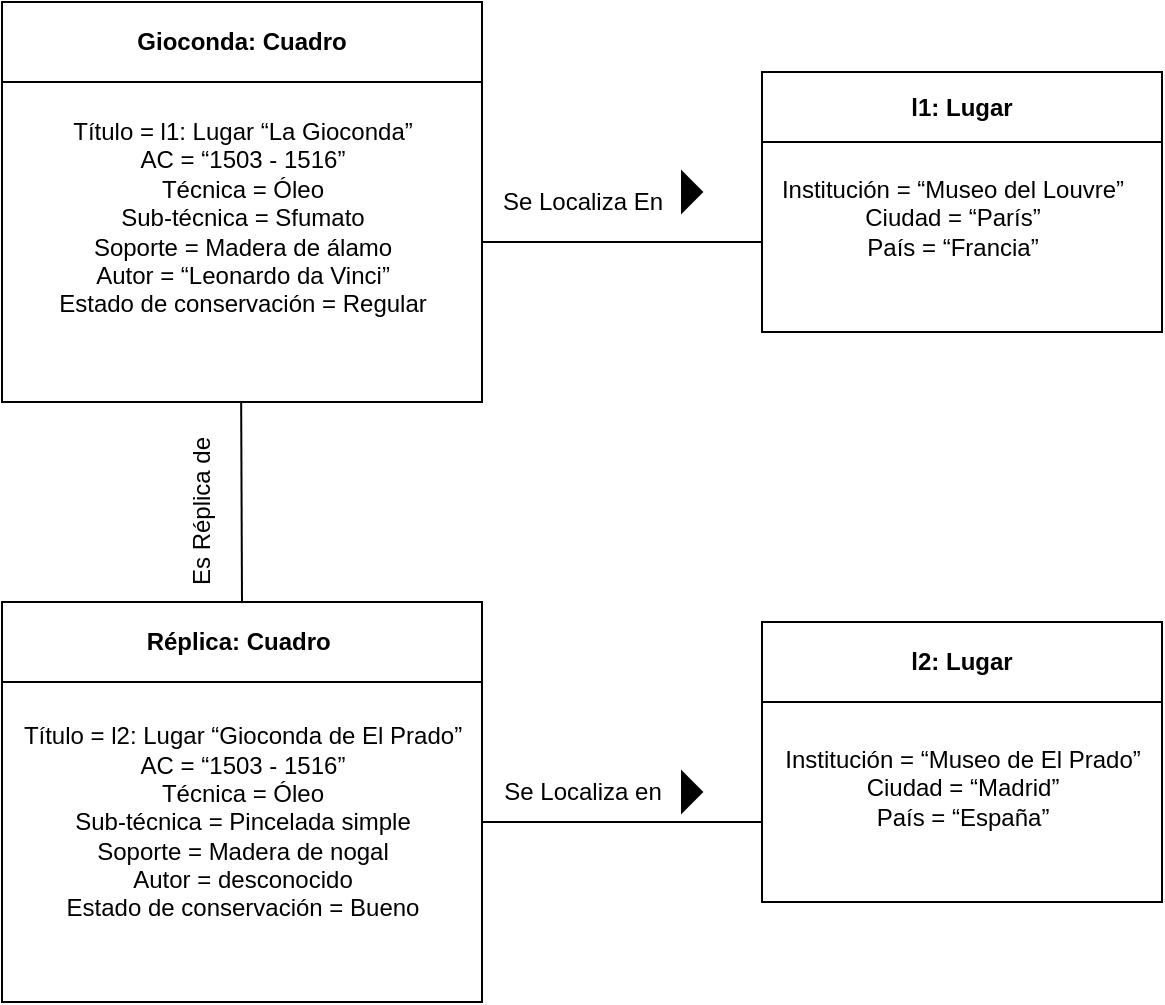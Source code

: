 <mxfile>
    <diagram id="mdnSiF5Ah-GT9xSs8lgr" name="Página-1">
        <mxGraphModel dx="476" dy="356" grid="1" gridSize="10" guides="1" tooltips="1" connect="1" arrows="1" fold="1" page="1" pageScale="1" pageWidth="827" pageHeight="1169" math="0" shadow="0">
            <root>
                <mxCell id="0"/>
                <mxCell id="1" parent="0"/>
                <mxCell id="2" value="Gioconda: Cuadro" style="swimlane;whiteSpace=wrap;html=1;startSize=40;" parent="1" vertex="1">
                    <mxGeometry x="220" y="120" width="240" height="200" as="geometry"/>
                </mxCell>
                <mxCell id="3" value="Título = l1: Lugar “La Gioconda”&lt;br/&gt;AC = “1503 - 1516”&lt;br/&gt;Técnica = Óleo&lt;br/&gt;Sub-técnica = Sfumato&lt;br/&gt;Soporte = Madera de álamo&lt;br/&gt;Autor = “Leonardo da Vinci”&lt;br/&gt;Estado de conservación = Regular&lt;br&gt;&lt;br&gt;" style="text;html=1;align=center;verticalAlign=middle;resizable=0;points=[];autosize=1;strokeColor=none;fillColor=none;" parent="2" vertex="1">
                    <mxGeometry x="15" y="50" width="210" height="130" as="geometry"/>
                </mxCell>
                <mxCell id="5" value="l1: Lugar" style="swimlane;whiteSpace=wrap;html=1;startSize=35;" parent="1" vertex="1">
                    <mxGeometry x="600" y="155" width="200" height="130" as="geometry"/>
                </mxCell>
                <mxCell id="6" value="Institución = “Museo del Louvre”&lt;br/&gt;Ciudad = “París”&lt;br/&gt;País = “Francia”&lt;br&gt;&amp;nbsp;" style="text;html=1;align=center;verticalAlign=middle;resizable=0;points=[];autosize=1;strokeColor=none;fillColor=none;" parent="5" vertex="1">
                    <mxGeometry y="45" width="190" height="70" as="geometry"/>
                </mxCell>
                <mxCell id="8" value="Réplica: Cuadro&amp;nbsp;" style="swimlane;whiteSpace=wrap;html=1;startSize=40;" parent="1" vertex="1">
                    <mxGeometry x="220" y="420" width="240" height="200" as="geometry"/>
                </mxCell>
                <mxCell id="9" value="Título = l2: Lugar “Gioconda de El Prado”&lt;br/&gt;AC = “1503 - 1516”&lt;br/&gt;Técnica = Óleo&lt;br/&gt;Sub-técnica = Pincelada simple&lt;br/&gt;Soporte = Madera de nogal&lt;br/&gt;Autor = desconocido&lt;br/&gt;Estado de conservación = Bueno&lt;br&gt;" style="text;html=1;align=center;verticalAlign=middle;resizable=0;points=[];autosize=1;strokeColor=none;fillColor=none;" parent="8" vertex="1">
                    <mxGeometry y="55" width="240" height="110" as="geometry"/>
                </mxCell>
                <mxCell id="11" value="l2: Lugar" style="swimlane;whiteSpace=wrap;html=1;startSize=40;" parent="1" vertex="1">
                    <mxGeometry x="600" y="430" width="200" height="140" as="geometry"/>
                </mxCell>
                <mxCell id="12" value="Institución = “Museo de El Prado”&lt;br/&gt;Ciudad = “Madrid”&lt;br/&gt;País = “España”&lt;br&gt;&lt;br&gt;" style="text;html=1;align=center;verticalAlign=middle;resizable=0;points=[];autosize=1;strokeColor=none;fillColor=none;" parent="11" vertex="1">
                    <mxGeometry y="55" width="200" height="70" as="geometry"/>
                </mxCell>
                <mxCell id="13" value="Se Localiza En" style="text;html=1;align=center;verticalAlign=middle;resizable=0;points=[];autosize=1;strokeColor=none;fillColor=none;" parent="1" vertex="1">
                    <mxGeometry x="460" y="205" width="100" height="30" as="geometry"/>
                </mxCell>
                <mxCell id="14" value="Es Réplica de" style="text;html=1;align=center;verticalAlign=middle;resizable=0;points=[];autosize=1;strokeColor=none;fillColor=none;rotation=270;" parent="1" vertex="1">
                    <mxGeometry x="270" y="360" width="100" height="30" as="geometry"/>
                </mxCell>
                <mxCell id="15" value="Se Localiza en&lt;br&gt;" style="text;html=1;align=center;verticalAlign=middle;resizable=0;points=[];autosize=1;strokeColor=none;fillColor=none;" parent="1" vertex="1">
                    <mxGeometry x="460" y="500" width="100" height="30" as="geometry"/>
                </mxCell>
                <mxCell id="16" value="" style="triangle;whiteSpace=wrap;html=1;fillColor=#000000;strokeColor=#000000;" vertex="1" parent="1">
                    <mxGeometry x="560" y="205" width="10" height="20" as="geometry"/>
                </mxCell>
                <mxCell id="17" value="" style="triangle;whiteSpace=wrap;html=1;fillColor=#000000;strokeColor=#000000;" vertex="1" parent="1">
                    <mxGeometry x="560" y="505" width="10" height="20" as="geometry"/>
                </mxCell>
                <mxCell id="18" value="" style="endArrow=none;html=1;exitX=0.5;exitY=0;exitDx=0;exitDy=0;" edge="1" parent="1" source="8">
                    <mxGeometry width="50" height="50" relative="1" as="geometry">
                        <mxPoint x="339.58" y="410" as="sourcePoint"/>
                        <mxPoint x="339.58" y="320" as="targetPoint"/>
                    </mxGeometry>
                </mxCell>
                <mxCell id="20" value="" style="endArrow=none;html=1;entryX=0;entryY=0.571;entryDx=0;entryDy=0;entryPerimeter=0;" edge="1" parent="1" target="6">
                    <mxGeometry width="50" height="50" relative="1" as="geometry">
                        <mxPoint x="460" y="240" as="sourcePoint"/>
                        <mxPoint x="560" y="240" as="targetPoint"/>
                    </mxGeometry>
                </mxCell>
                <mxCell id="21" value="" style="endArrow=none;html=1;entryX=0;entryY=0.643;entryDx=0;entryDy=0;entryPerimeter=0;" edge="1" parent="1" target="12">
                    <mxGeometry width="50" height="50" relative="1" as="geometry">
                        <mxPoint x="460" y="530" as="sourcePoint"/>
                        <mxPoint x="580" y="530" as="targetPoint"/>
                    </mxGeometry>
                </mxCell>
            </root>
        </mxGraphModel>
    </diagram>
</mxfile>